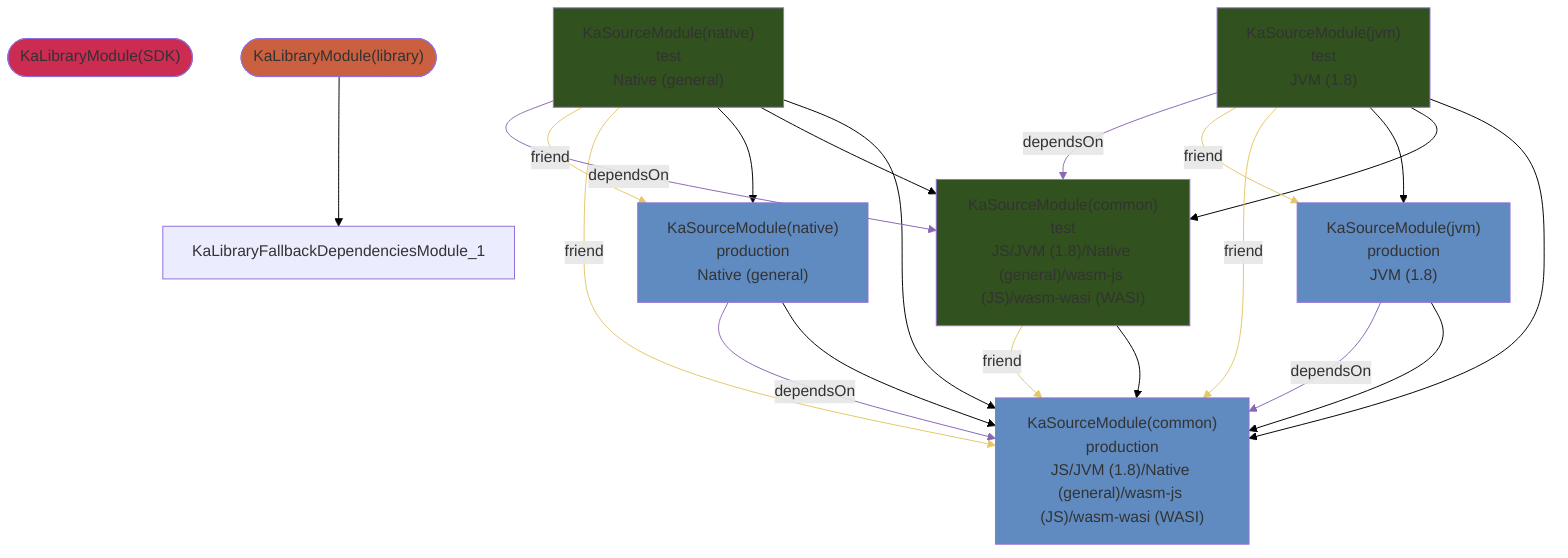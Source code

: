 graph TD
  KaLibraryModule_0(["KaLibraryModule(SDK)"])
  KaLibraryModule_1(["KaLibraryModule(library)"])
  KaSourceModule_2["KaSourceModule(common)<br />production<br />JS/JVM (1.8)/Native (general)/wasm-js (JS)/wasm-wasi (WASI)"]
  KaSourceModule_3["KaSourceModule(common)<br />test<br />JS/JVM (1.8)/Native (general)/wasm-js (JS)/wasm-wasi (WASI)"]
  KaSourceModule_4["KaSourceModule(jvm)<br />production<br />JVM (1.8)"]
  KaSourceModule_5["KaSourceModule(jvm)<br />test<br />JVM (1.8)"]
  KaSourceModule_6["KaSourceModule(native)<br />production<br />Native (general)"]
  KaSourceModule_7["KaSourceModule(native)<br />test<br />Native (general)"]
  style KaLibraryModule_0 fill:#CC2B52
  style KaLibraryModule_1 fill:#CB6040
  style KaSourceModule_2 fill:#608BC1
  style KaSourceModule_3 fill:#31511E
  style KaSourceModule_4 fill:#608BC1
  style KaSourceModule_5 fill:#31511E
  style KaSourceModule_6 fill:#608BC1
  style KaSourceModule_7 fill:#31511E
  KaLibraryModule_1 --> KaLibraryFallbackDependenciesModule_1
  KaSourceModule_3 --> KaSourceModule_2
  KaSourceModule_4 --> KaSourceModule_2
  KaSourceModule_5 --> KaSourceModule_2
  KaSourceModule_5 --> KaSourceModule_3
  KaSourceModule_5 --> KaSourceModule_4
  KaSourceModule_6 --> KaSourceModule_2
  KaSourceModule_7 --> KaSourceModule_2
  KaSourceModule_7 --> KaSourceModule_3
  KaSourceModule_7 --> KaSourceModule_6
  KaSourceModule_3 --friend--> KaSourceModule_2
  KaSourceModule_5 --friend--> KaSourceModule_2
  KaSourceModule_5 --friend--> KaSourceModule_4
  KaSourceModule_7 --friend--> KaSourceModule_2
  KaSourceModule_7 --friend--> KaSourceModule_6
  KaSourceModule_4 --dependsOn--> KaSourceModule_2
  KaSourceModule_5 --dependsOn--> KaSourceModule_3
  KaSourceModule_6 --dependsOn--> KaSourceModule_2
  KaSourceModule_7 --dependsOn--> KaSourceModule_3
  linkStyle 0 stroke:black
  linkStyle 1 stroke:black
  linkStyle 2 stroke:black
  linkStyle 3 stroke:black
  linkStyle 4 stroke:black
  linkStyle 5 stroke:black
  linkStyle 6 stroke:black
  linkStyle 7 stroke:black
  linkStyle 8 stroke:black
  linkStyle 9 stroke:black
  linkStyle 10 stroke:#E6C767
  linkStyle 11 stroke:#E6C767
  linkStyle 12 stroke:#E6C767
  linkStyle 13 stroke:#E6C767
  linkStyle 14 stroke:#E6C767
  linkStyle 15 stroke:#8967B3
  linkStyle 16 stroke:#8967B3
  linkStyle 17 stroke:#8967B3
  linkStyle 18 stroke:#8967B3